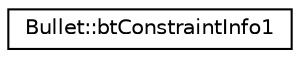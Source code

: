 digraph "Graphical Class Hierarchy"
{
  edge [fontname="Helvetica",fontsize="10",labelfontname="Helvetica",labelfontsize="10"];
  node [fontname="Helvetica",fontsize="10",shape=record];
  rankdir="LR";
  Node1 [label="Bullet::btConstraintInfo1",height=0.2,width=0.4,color="black", fillcolor="white", style="filled",URL="$class_bullet_1_1bt_constraint_info1.html"];
}
